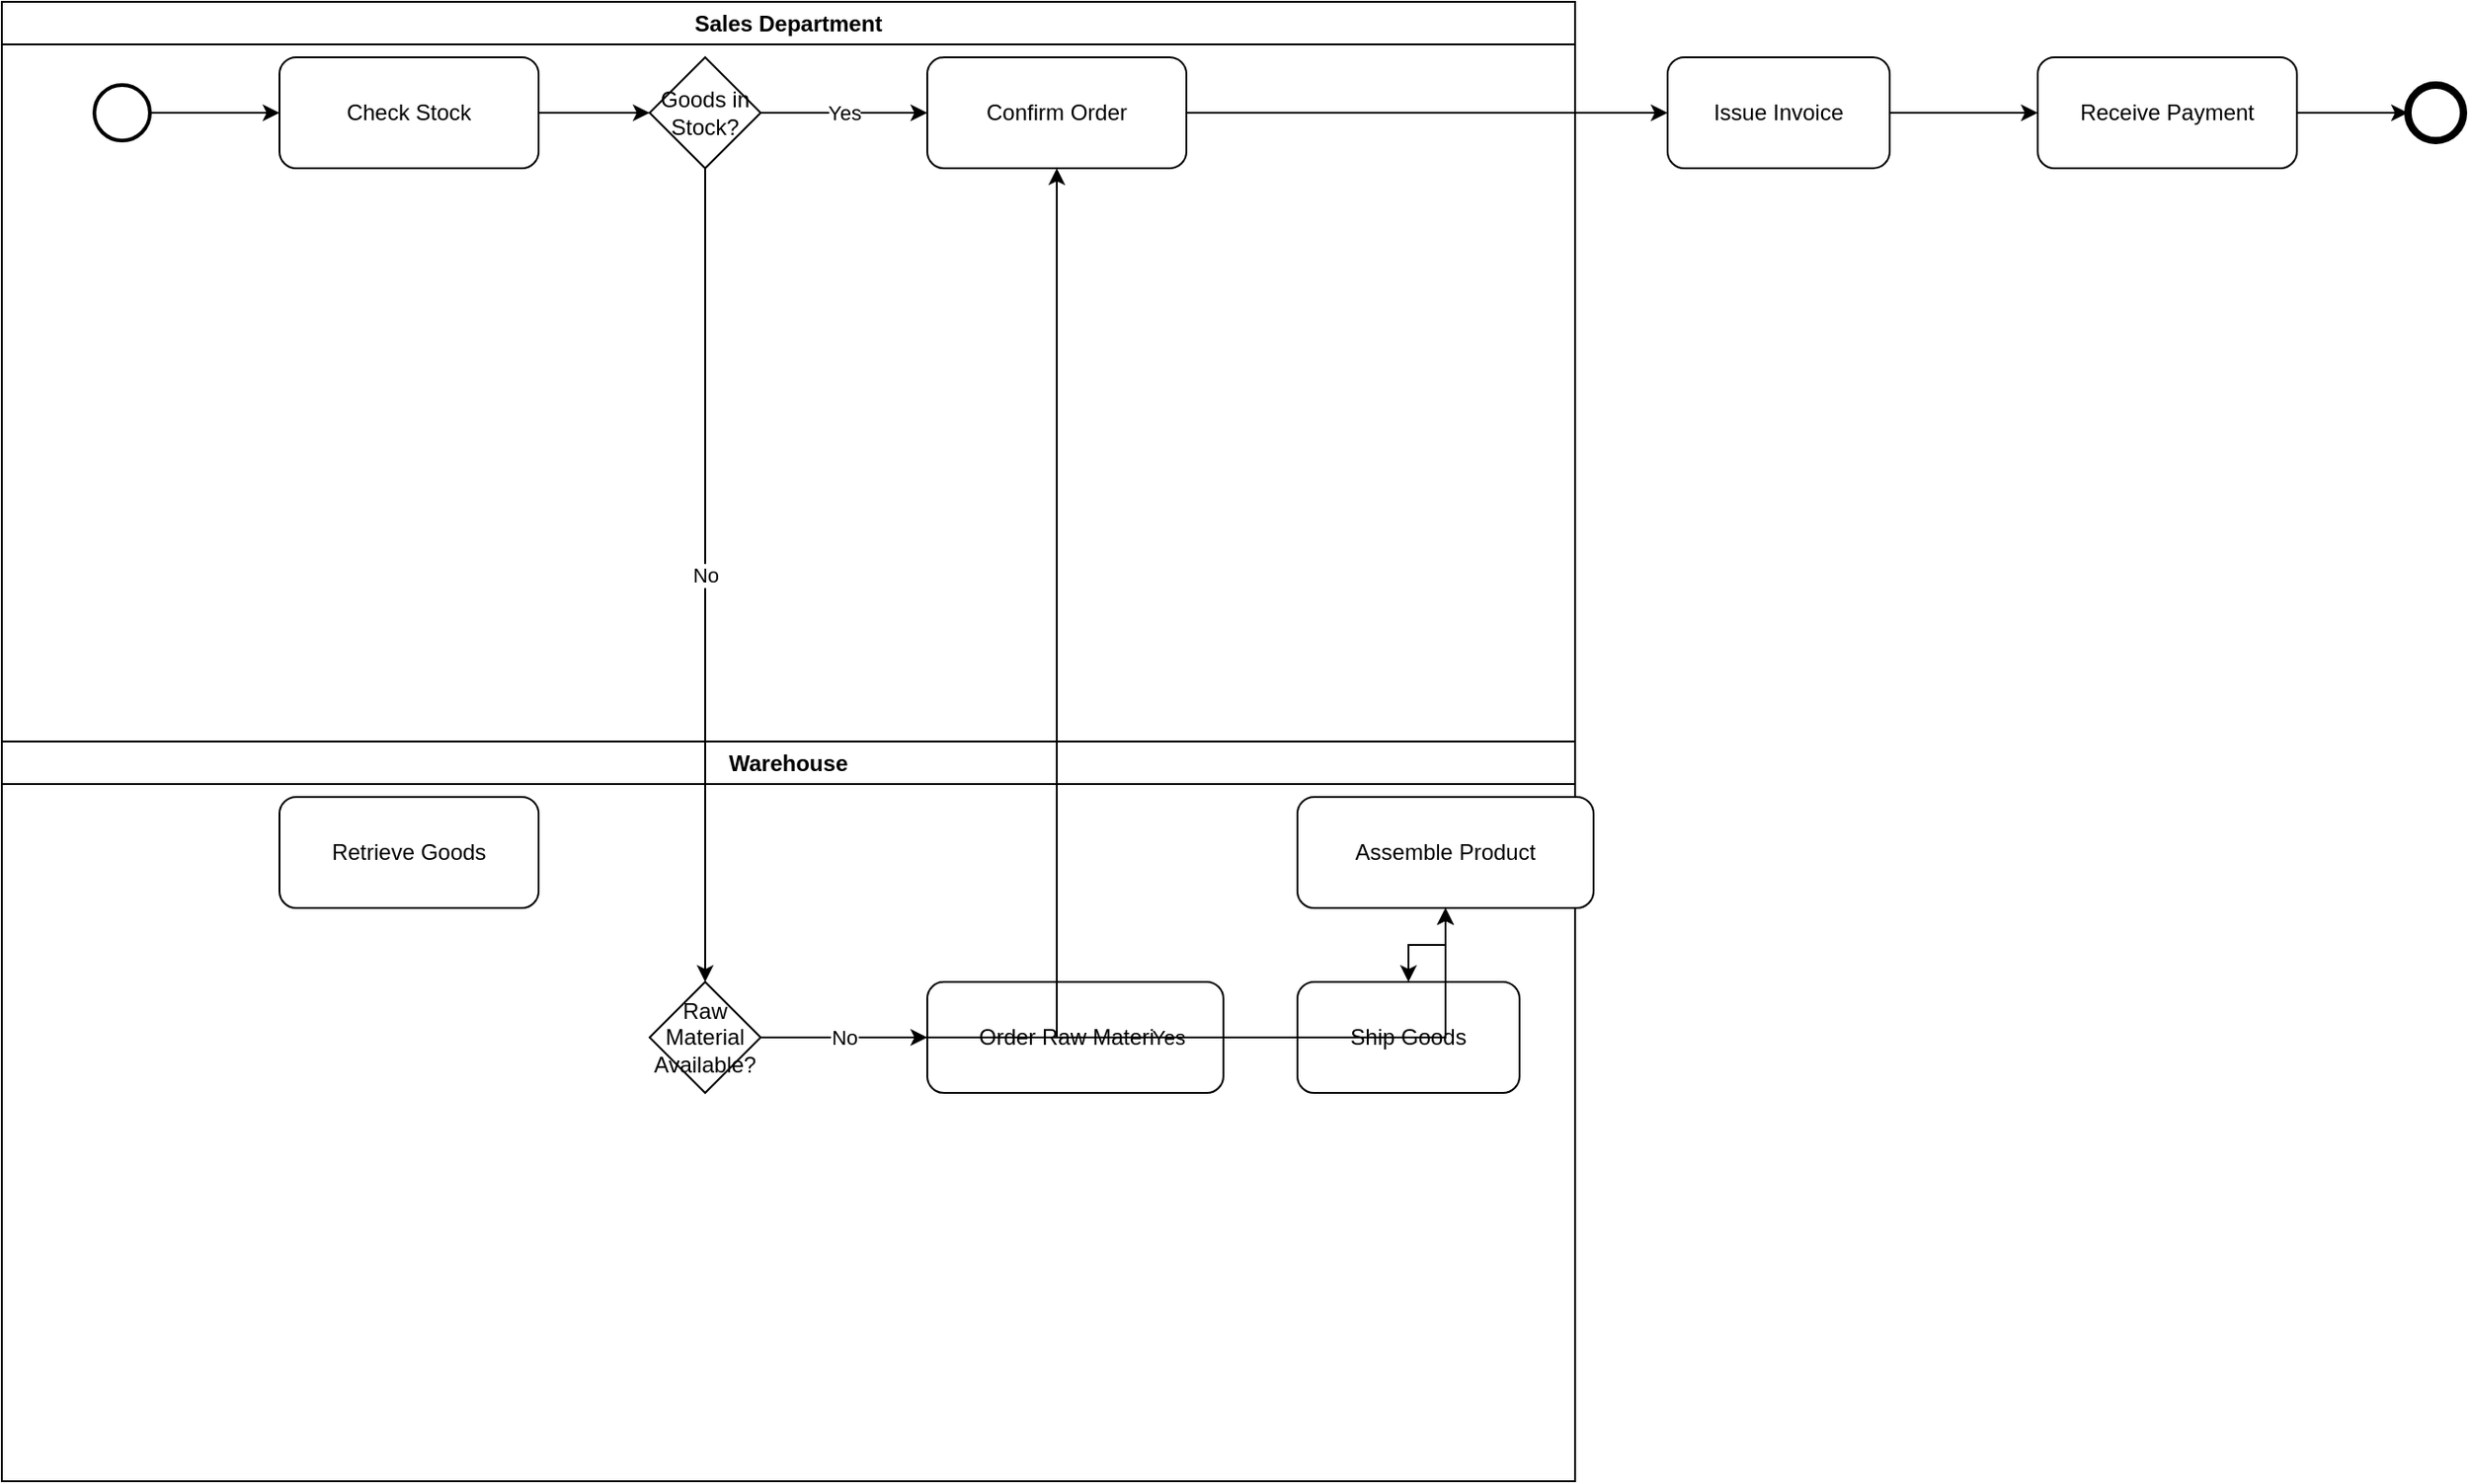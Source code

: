 <mxfile version="24.8.4">
  <diagram name="Manufacturing Order Process with Swimlanes" id="QpwqigrPZv6CP_UxwNrK">
    <mxGraphModel dx="1221" dy="725" grid="1" gridSize="10" guides="1" tooltips="1" connect="1" arrows="1" fold="1" page="1" pageScale="1" pageWidth="827" pageHeight="1169" math="0" shadow="0">
      <root>
        <mxCell id="0" />
        <mxCell id="1" parent="0" />
        <mxCell id="T_fVqhd2P8TEpaTDhuyv-1" value="Sales Department" style="swimlane;whiteSpace=wrap;html=1;strokeColor=#000000;" vertex="1" parent="1">
          <mxGeometry width="850" height="400" as="geometry" />
        </mxCell>
        <mxCell id="T_fVqhd2P8TEpaTDhuyv-2" value="" style="ellipse;whiteSpace=wrap;html=1;strokeColor=#000000;strokeWidth=2;aspect=fixed;" vertex="1" parent="T_fVqhd2P8TEpaTDhuyv-1">
          <mxGeometry x="50" y="45" width="30" height="30" as="geometry" />
        </mxCell>
        <mxCell id="T_fVqhd2P8TEpaTDhuyv-3" value="Check Stock" style="rounded=1;whiteSpace=wrap;html=1;strokeColor=#000000;strokeWidth=1;" vertex="1" parent="T_fVqhd2P8TEpaTDhuyv-1">
          <mxGeometry x="150" y="30" width="140" height="60" as="geometry" />
        </mxCell>
        <mxCell id="T_fVqhd2P8TEpaTDhuyv-4" value="Goods in Stock?" style="shape=rhombus;whiteSpace=wrap;html=1;strokeColor=#000000;strokeWidth=1;" vertex="1" parent="T_fVqhd2P8TEpaTDhuyv-1">
          <mxGeometry x="350" y="30" width="60" height="60" as="geometry" />
        </mxCell>
        <mxCell id="T_fVqhd2P8TEpaTDhuyv-5" value="Confirm Order" style="rounded=1;whiteSpace=wrap;html=1;strokeColor=#000000;strokeWidth=1;" vertex="1" parent="T_fVqhd2P8TEpaTDhuyv-1">
          <mxGeometry x="500" y="30" width="140" height="60" as="geometry" />
        </mxCell>
        <mxCell id="T_fVqhd2P8TEpaTDhuyv-6" value="Issue Invoice" style="rounded=1;whiteSpace=wrap;html=1;strokeColor=#000000;strokeWidth=1;" vertex="1" parent="T_fVqhd2P8TEpaTDhuyv-1">
          <mxGeometry x="900" y="30" width="120" height="60" as="geometry" />
        </mxCell>
        <mxCell id="T_fVqhd2P8TEpaTDhuyv-7" value="Receive Payment" style="rounded=1;whiteSpace=wrap;html=1;strokeColor=#000000;strokeWidth=1;" vertex="1" parent="T_fVqhd2P8TEpaTDhuyv-1">
          <mxGeometry x="1100" y="30" width="140" height="60" as="geometry" />
        </mxCell>
        <mxCell id="T_fVqhd2P8TEpaTDhuyv-9" value="" style="edgeStyle=orthogonalEdgeStyle;html=1;strokeColor=#000000;strokeWidth=1;rounded=0;" edge="1" parent="T_fVqhd2P8TEpaTDhuyv-1" source="T_fVqhd2P8TEpaTDhuyv-2" target="T_fVqhd2P8TEpaTDhuyv-3">
          <mxGeometry relative="1" as="geometry" />
        </mxCell>
        <mxCell id="T_fVqhd2P8TEpaTDhuyv-10" value="" style="edgeStyle=orthogonalEdgeStyle;html=1;strokeColor=#000000;strokeWidth=1;rounded=0;" edge="1" parent="T_fVqhd2P8TEpaTDhuyv-1" source="T_fVqhd2P8TEpaTDhuyv-3" target="T_fVqhd2P8TEpaTDhuyv-4">
          <mxGeometry relative="1" as="geometry" />
        </mxCell>
        <mxCell id="T_fVqhd2P8TEpaTDhuyv-11" value="Yes" style="edgeStyle=orthogonalEdgeStyle;html=1;strokeColor=#000000;strokeWidth=1;rounded=0;" edge="1" parent="T_fVqhd2P8TEpaTDhuyv-1" source="T_fVqhd2P8TEpaTDhuyv-4" target="T_fVqhd2P8TEpaTDhuyv-5">
          <mxGeometry relative="1" as="geometry" />
        </mxCell>
        <mxCell id="T_fVqhd2P8TEpaTDhuyv-13" value="" style="edgeStyle=orthogonalEdgeStyle;html=1;strokeColor=#000000;strokeWidth=1;rounded=0;" edge="1" parent="T_fVqhd2P8TEpaTDhuyv-1" source="T_fVqhd2P8TEpaTDhuyv-5" target="T_fVqhd2P8TEpaTDhuyv-6">
          <mxGeometry relative="1" as="geometry" />
        </mxCell>
        <mxCell id="T_fVqhd2P8TEpaTDhuyv-14" value="" style="edgeStyle=orthogonalEdgeStyle;html=1;strokeColor=#000000;strokeWidth=1;rounded=0;" edge="1" parent="T_fVqhd2P8TEpaTDhuyv-1" source="T_fVqhd2P8TEpaTDhuyv-6" target="T_fVqhd2P8TEpaTDhuyv-7">
          <mxGeometry relative="1" as="geometry" />
        </mxCell>
        <mxCell id="T_fVqhd2P8TEpaTDhuyv-16" value="Warehouse" style="swimlane;whiteSpace=wrap;html=1;strokeColor=#000000;" vertex="1" parent="1">
          <mxGeometry y="400" width="850" height="400" as="geometry" />
        </mxCell>
        <mxCell id="T_fVqhd2P8TEpaTDhuyv-17" value="Retrieve Goods" style="rounded=1;whiteSpace=wrap;html=1;strokeColor=#000000;strokeWidth=1;" vertex="1" parent="T_fVqhd2P8TEpaTDhuyv-16">
          <mxGeometry x="150" y="30" width="140" height="60" as="geometry" />
        </mxCell>
        <mxCell id="T_fVqhd2P8TEpaTDhuyv-18" value="Raw Material Available?" style="shape=rhombus;whiteSpace=wrap;html=1;strokeColor=#000000;strokeWidth=1;" vertex="1" parent="T_fVqhd2P8TEpaTDhuyv-16">
          <mxGeometry x="350" y="130" width="60" height="60" as="geometry" />
        </mxCell>
        <mxCell id="T_fVqhd2P8TEpaTDhuyv-19" value="Order Raw Material" style="rounded=1;whiteSpace=wrap;html=1;strokeColor=#000000;strokeWidth=1;" vertex="1" parent="T_fVqhd2P8TEpaTDhuyv-16">
          <mxGeometry x="500" y="130" width="160" height="60" as="geometry" />
        </mxCell>
        <mxCell id="T_fVqhd2P8TEpaTDhuyv-20" value="Assemble Product" style="rounded=1;whiteSpace=wrap;html=1;strokeColor=#000000;strokeWidth=1;" vertex="1" parent="T_fVqhd2P8TEpaTDhuyv-16">
          <mxGeometry x="700" y="30" width="160" height="60" as="geometry" />
        </mxCell>
        <mxCell id="T_fVqhd2P8TEpaTDhuyv-21" value="Ship Goods" style="rounded=1;whiteSpace=wrap;html=1;strokeColor=#000000;strokeWidth=1;" vertex="1" parent="T_fVqhd2P8TEpaTDhuyv-16">
          <mxGeometry x="700" y="130" width="120" height="60" as="geometry" />
        </mxCell>
        <mxCell id="T_fVqhd2P8TEpaTDhuyv-22" value="Yes" style="edgeStyle=orthogonalEdgeStyle;html=1;strokeColor=#000000;strokeWidth=1;rounded=0;" edge="1" parent="T_fVqhd2P8TEpaTDhuyv-16" source="T_fVqhd2P8TEpaTDhuyv-18" target="T_fVqhd2P8TEpaTDhuyv-20">
          <mxGeometry relative="1" as="geometry" />
        </mxCell>
        <mxCell id="T_fVqhd2P8TEpaTDhuyv-23" value="No" style="edgeStyle=orthogonalEdgeStyle;html=1;strokeColor=#000000;strokeWidth=1;rounded=0;" edge="1" parent="T_fVqhd2P8TEpaTDhuyv-16" source="T_fVqhd2P8TEpaTDhuyv-18" target="T_fVqhd2P8TEpaTDhuyv-19">
          <mxGeometry relative="1" as="geometry" />
        </mxCell>
        <mxCell id="T_fVqhd2P8TEpaTDhuyv-24" value="" style="edgeStyle=orthogonalEdgeStyle;html=1;strokeColor=#000000;strokeWidth=1;rounded=0;" edge="1" parent="T_fVqhd2P8TEpaTDhuyv-16" source="T_fVqhd2P8TEpaTDhuyv-19" target="T_fVqhd2P8TEpaTDhuyv-20">
          <mxGeometry relative="1" as="geometry" />
        </mxCell>
        <mxCell id="T_fVqhd2P8TEpaTDhuyv-25" value="" style="edgeStyle=orthogonalEdgeStyle;html=1;strokeColor=#000000;strokeWidth=1;rounded=0;" edge="1" parent="T_fVqhd2P8TEpaTDhuyv-16" source="T_fVqhd2P8TEpaTDhuyv-20" target="T_fVqhd2P8TEpaTDhuyv-21">
          <mxGeometry relative="1" as="geometry" />
        </mxCell>
        <mxCell id="T_fVqhd2P8TEpaTDhuyv-12" value="No" style="edgeStyle=orthogonalEdgeStyle;html=1;strokeColor=#000000;strokeWidth=1;rounded=0;" edge="1" parent="1" source="T_fVqhd2P8TEpaTDhuyv-4" target="T_fVqhd2P8TEpaTDhuyv-18">
          <mxGeometry relative="1" as="geometry" />
        </mxCell>
        <mxCell id="T_fVqhd2P8TEpaTDhuyv-26" value="" style="edgeStyle=orthogonalEdgeStyle;html=1;strokeColor=#000000;strokeWidth=1;rounded=0;" edge="1" parent="1" source="T_fVqhd2P8TEpaTDhuyv-21" target="T_fVqhd2P8TEpaTDhuyv-5">
          <mxGeometry relative="1" as="geometry" />
        </mxCell>
        <mxCell id="T_fVqhd2P8TEpaTDhuyv-8" value="" style="ellipse;whiteSpace=wrap;html=1;strokeColor=#000000;strokeWidth=4;aspect=fixed;" vertex="1" parent="1">
          <mxGeometry x="1300" y="45" width="30" height="30" as="geometry" />
        </mxCell>
        <mxCell id="T_fVqhd2P8TEpaTDhuyv-15" value="" style="edgeStyle=orthogonalEdgeStyle;html=1;strokeColor=#000000;strokeWidth=1;rounded=0;" edge="1" parent="1" source="T_fVqhd2P8TEpaTDhuyv-7" target="T_fVqhd2P8TEpaTDhuyv-8">
          <mxGeometry relative="1" as="geometry" />
        </mxCell>
      </root>
    </mxGraphModel>
  </diagram>
</mxfile>
